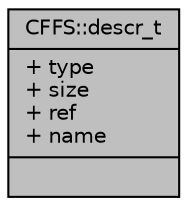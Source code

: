digraph "CFFS::descr_t"
{
  edge [fontname="Helvetica",fontsize="10",labelfontname="Helvetica",labelfontsize="10"];
  node [fontname="Helvetica",fontsize="10",shape=record];
  Node1 [label="{CFFS::descr_t\n|+ type\l+ size\l+ ref\l+ name\l|}",height=0.2,width=0.4,color="black", fillcolor="grey75", style="filled", fontcolor="black"];
}
